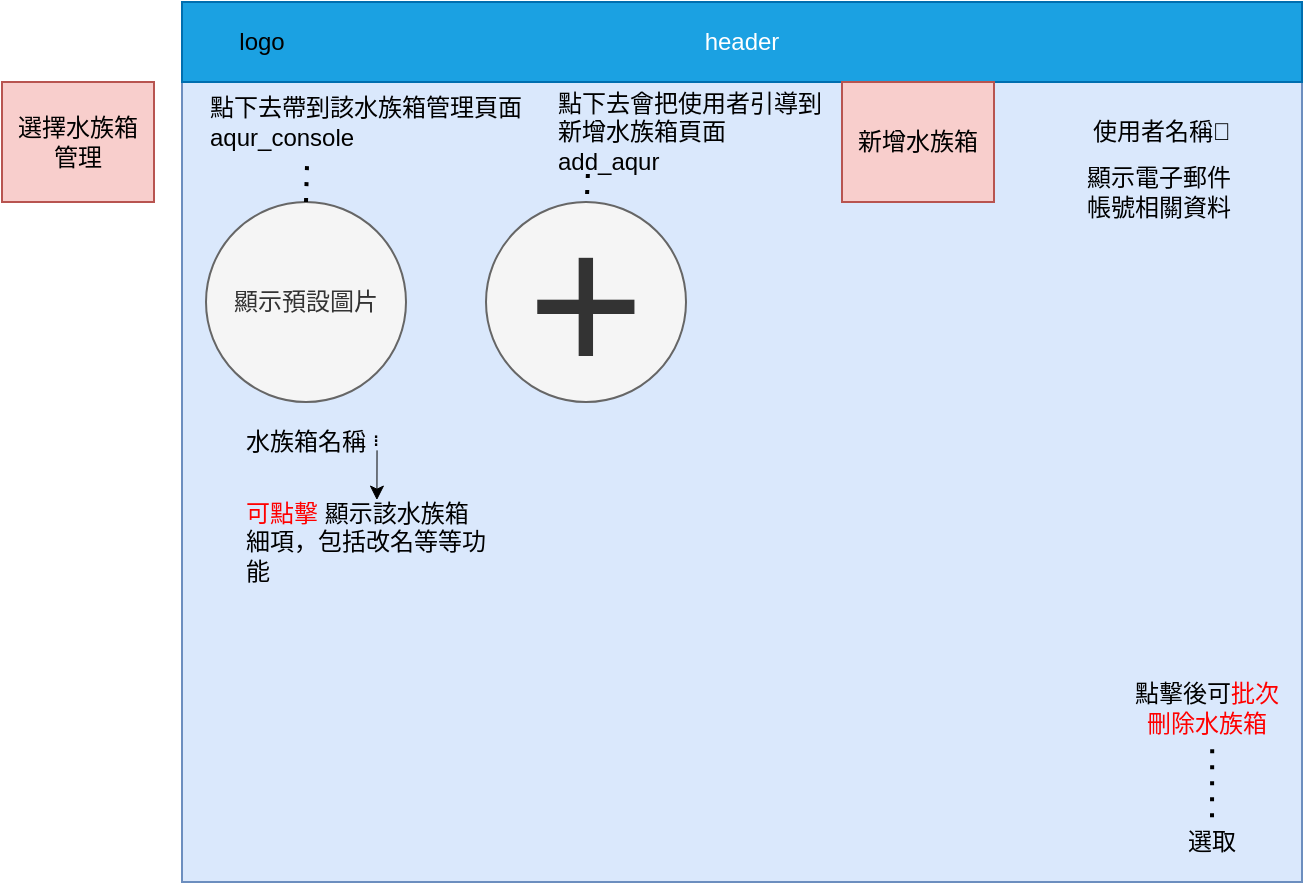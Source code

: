 <mxfile version="26.1.0">
  <diagram name="第 1 页" id="F9RkDmCc5yB2FBg8CPDV">
    <mxGraphModel dx="1185" dy="632" grid="1" gridSize="10" guides="1" tooltips="1" connect="1" arrows="1" fold="1" page="1" pageScale="1" pageWidth="827" pageHeight="1169" math="0" shadow="0">
      <root>
        <mxCell id="0" />
        <mxCell id="1" parent="0" />
        <mxCell id="eP3LRgcPVJUznO_JSdUk-1" value="" style="rounded=0;whiteSpace=wrap;html=1;fillColor=#dae8fc;strokeColor=#6c8ebf;" parent="1" vertex="1">
          <mxGeometry x="140" y="80" width="560" height="440" as="geometry" />
        </mxCell>
        <mxCell id="eP3LRgcPVJUznO_JSdUk-4" value="header" style="rounded=0;whiteSpace=wrap;html=1;fillColor=#1ba1e2;strokeColor=#006EAF;fontColor=#ffffff;" parent="1" vertex="1">
          <mxGeometry x="140" y="80" width="560" height="40" as="geometry" />
        </mxCell>
        <mxCell id="eP3LRgcPVJUznO_JSdUk-5" value="logo" style="text;html=1;align=center;verticalAlign=middle;whiteSpace=wrap;rounded=0;" parent="1" vertex="1">
          <mxGeometry x="150" y="85" width="60" height="30" as="geometry" />
        </mxCell>
        <mxCell id="eP3LRgcPVJUznO_JSdUk-11" value="&lt;font style=&quot;font-size: 100px;&quot;&gt;+&lt;/font&gt;" style="ellipse;whiteSpace=wrap;html=1;aspect=fixed;fillColor=#f5f5f5;fontColor=#333333;strokeColor=#666666;" parent="1" vertex="1">
          <mxGeometry x="292" y="180" width="100" height="100" as="geometry" />
        </mxCell>
        <mxCell id="eP3LRgcPVJUznO_JSdUk-13" value="&lt;span style=&quot;&quot;&gt;點下去&lt;/span&gt;會把使用者引導到新增水族箱頁面&lt;div&gt;add_aqur&lt;/div&gt;" style="text;html=1;align=left;verticalAlign=middle;whiteSpace=wrap;rounded=0;" parent="1" vertex="1">
          <mxGeometry x="326" y="125" width="140" height="40" as="geometry" />
        </mxCell>
        <mxCell id="eP3LRgcPVJUznO_JSdUk-14" value="使用者名稱🔻" style="text;html=1;align=center;verticalAlign=middle;whiteSpace=wrap;rounded=0;" parent="1" vertex="1">
          <mxGeometry x="590" y="130" width="80" height="30" as="geometry" />
        </mxCell>
        <mxCell id="eP3LRgcPVJUznO_JSdUk-15" value="顯示電子郵件&lt;div&gt;帳號相關資料&lt;/div&gt;" style="text;html=1;align=center;verticalAlign=middle;whiteSpace=wrap;rounded=0;" parent="1" vertex="1">
          <mxGeometry x="591" y="160" width="75" height="30" as="geometry" />
        </mxCell>
        <mxCell id="eP3LRgcPVJUznO_JSdUk-17" value="顯示預設圖片" style="ellipse;whiteSpace=wrap;html=1;aspect=fixed;fillColor=#f5f5f5;fontColor=#333333;strokeColor=#666666;" parent="1" vertex="1">
          <mxGeometry x="152" y="180" width="100" height="100" as="geometry" />
        </mxCell>
        <mxCell id="eP3LRgcPVJUznO_JSdUk-18" value="" style="endArrow=none;dashed=1;html=1;dashPattern=1 3;strokeWidth=2;rounded=0;exitX=0.121;exitY=1.025;exitDx=0;exitDy=0;exitPerimeter=0;" parent="1" source="eP3LRgcPVJUznO_JSdUk-13" target="eP3LRgcPVJUznO_JSdUk-11" edge="1">
          <mxGeometry width="50" height="50" relative="1" as="geometry">
            <mxPoint x="340" y="161" as="sourcePoint" />
            <mxPoint x="500" y="270" as="targetPoint" />
          </mxGeometry>
        </mxCell>
        <mxCell id="eP3LRgcPVJUznO_JSdUk-20" value="" style="endArrow=none;dashed=1;html=1;dashPattern=1 3;strokeWidth=2;rounded=0;exitX=0.297;exitY=1.051;exitDx=0;exitDy=0;exitPerimeter=0;" parent="1" source="eP3LRgcPVJUznO_JSdUk-21" target="eP3LRgcPVJUznO_JSdUk-17" edge="1">
          <mxGeometry width="50" height="50" relative="1" as="geometry">
            <mxPoint x="450" y="320" as="sourcePoint" />
            <mxPoint x="500" y="270" as="targetPoint" />
          </mxGeometry>
        </mxCell>
        <mxCell id="eP3LRgcPVJUznO_JSdUk-21" value="點下去帶到該水族箱管理頁面&lt;div&gt;aqur_console&lt;/div&gt;" style="text;html=1;align=left;verticalAlign=middle;whiteSpace=wrap;rounded=0;" parent="1" vertex="1">
          <mxGeometry x="152" y="120" width="170" height="40" as="geometry" />
        </mxCell>
        <mxCell id="GxiQyqknwg35xYtK59Mb-36" value="選擇水族箱&lt;div&gt;管理&lt;/div&gt;" style="rounded=0;whiteSpace=wrap;html=1;fillColor=#f8cecc;strokeColor=#b85450;" vertex="1" parent="1">
          <mxGeometry x="50" y="120" width="76" height="60" as="geometry" />
        </mxCell>
        <mxCell id="GxiQyqknwg35xYtK59Mb-37" value="新增水族箱" style="rounded=0;whiteSpace=wrap;html=1;fillColor=#f8cecc;strokeColor=#b85450;" vertex="1" parent="1">
          <mxGeometry x="470" y="120" width="76" height="60" as="geometry" />
        </mxCell>
        <mxCell id="GxiQyqknwg35xYtK59Mb-38" value="水族箱名稱" style="text;html=1;align=center;verticalAlign=middle;whiteSpace=wrap;rounded=0;" vertex="1" parent="1">
          <mxGeometry x="168" y="285" width="68" height="30" as="geometry" />
        </mxCell>
        <mxCell id="GxiQyqknwg35xYtK59Mb-39" value="&lt;div style=&quot;line-height: 20%;&quot;&gt;&lt;font style=&quot;line-height: 20%;&quot;&gt;.&lt;/font&gt;&lt;div&gt;&lt;font style=&quot;line-height: 20%;&quot;&gt;.&lt;/font&gt;&lt;/div&gt;&lt;div&gt;&lt;font style=&quot;line-height: 20%;&quot;&gt;.&lt;/font&gt;&lt;/div&gt;&lt;/div&gt;" style="text;html=1;align=center;verticalAlign=middle;whiteSpace=wrap;rounded=0;perimeterSpacing=0;spacing=0;" vertex="1" parent="1">
          <mxGeometry x="232" y="292" width="10" height="10" as="geometry" />
        </mxCell>
        <mxCell id="GxiQyqknwg35xYtK59Mb-40" value="&lt;font style=&quot;color: rgb(255, 0, 0);&quot;&gt;可點擊&lt;/font&gt; 顯示該水族箱細項，包括改名等等功能" style="text;html=1;align=left;verticalAlign=middle;whiteSpace=wrap;rounded=0;" vertex="1" parent="1">
          <mxGeometry x="170" y="330" width="124" height="40" as="geometry" />
        </mxCell>
        <mxCell id="GxiQyqknwg35xYtK59Mb-44" value="" style="endArrow=none;html=1;rounded=0;entryX=0.527;entryY=1.193;entryDx=0;entryDy=0;entryPerimeter=0;startArrow=classic;startFill=1;endSize=6;jumpSize=6;strokeWidth=0.5;exitX=0.542;exitY=-0.03;exitDx=0;exitDy=0;exitPerimeter=0;" edge="1" parent="1" source="GxiQyqknwg35xYtK59Mb-40" target="GxiQyqknwg35xYtK59Mb-39">
          <mxGeometry width="50" height="50" relative="1" as="geometry">
            <mxPoint x="237" y="329" as="sourcePoint" />
            <mxPoint x="310" y="300" as="targetPoint" />
          </mxGeometry>
        </mxCell>
        <mxCell id="GxiQyqknwg35xYtK59Mb-45" value="選取" style="text;html=1;align=center;verticalAlign=middle;whiteSpace=wrap;rounded=0;" vertex="1" parent="1">
          <mxGeometry x="630" y="490" width="50" height="20" as="geometry" />
        </mxCell>
        <mxCell id="GxiQyqknwg35xYtK59Mb-46" value="" style="endArrow=none;dashed=1;html=1;dashPattern=1 3;strokeWidth=2;rounded=0;entryX=0.5;entryY=0;entryDx=0;entryDy=0;exitX=0.531;exitY=1.015;exitDx=0;exitDy=0;exitPerimeter=0;" edge="1" parent="1" source="GxiQyqknwg35xYtK59Mb-47" target="GxiQyqknwg35xYtK59Mb-45">
          <mxGeometry width="50" height="50" relative="1" as="geometry">
            <mxPoint x="632" y="454" as="sourcePoint" />
            <mxPoint x="690" y="420" as="targetPoint" />
          </mxGeometry>
        </mxCell>
        <mxCell id="GxiQyqknwg35xYtK59Mb-47" value="點擊後可&lt;font style=&quot;color: light-dark(rgb(255, 0, 0), rgb(237, 237, 237));&quot;&gt;批次&lt;/font&gt;&lt;div&gt;&lt;font style=&quot;color: light-dark(rgb(255, 0, 0), rgb(237, 237, 237));&quot;&gt;刪除水族箱&lt;/font&gt;&lt;/div&gt;" style="text;html=1;align=center;verticalAlign=middle;resizable=0;points=[];autosize=1;strokeColor=none;fillColor=none;" vertex="1" parent="1">
          <mxGeometry x="602" y="413" width="100" height="40" as="geometry" />
        </mxCell>
      </root>
    </mxGraphModel>
  </diagram>
</mxfile>
